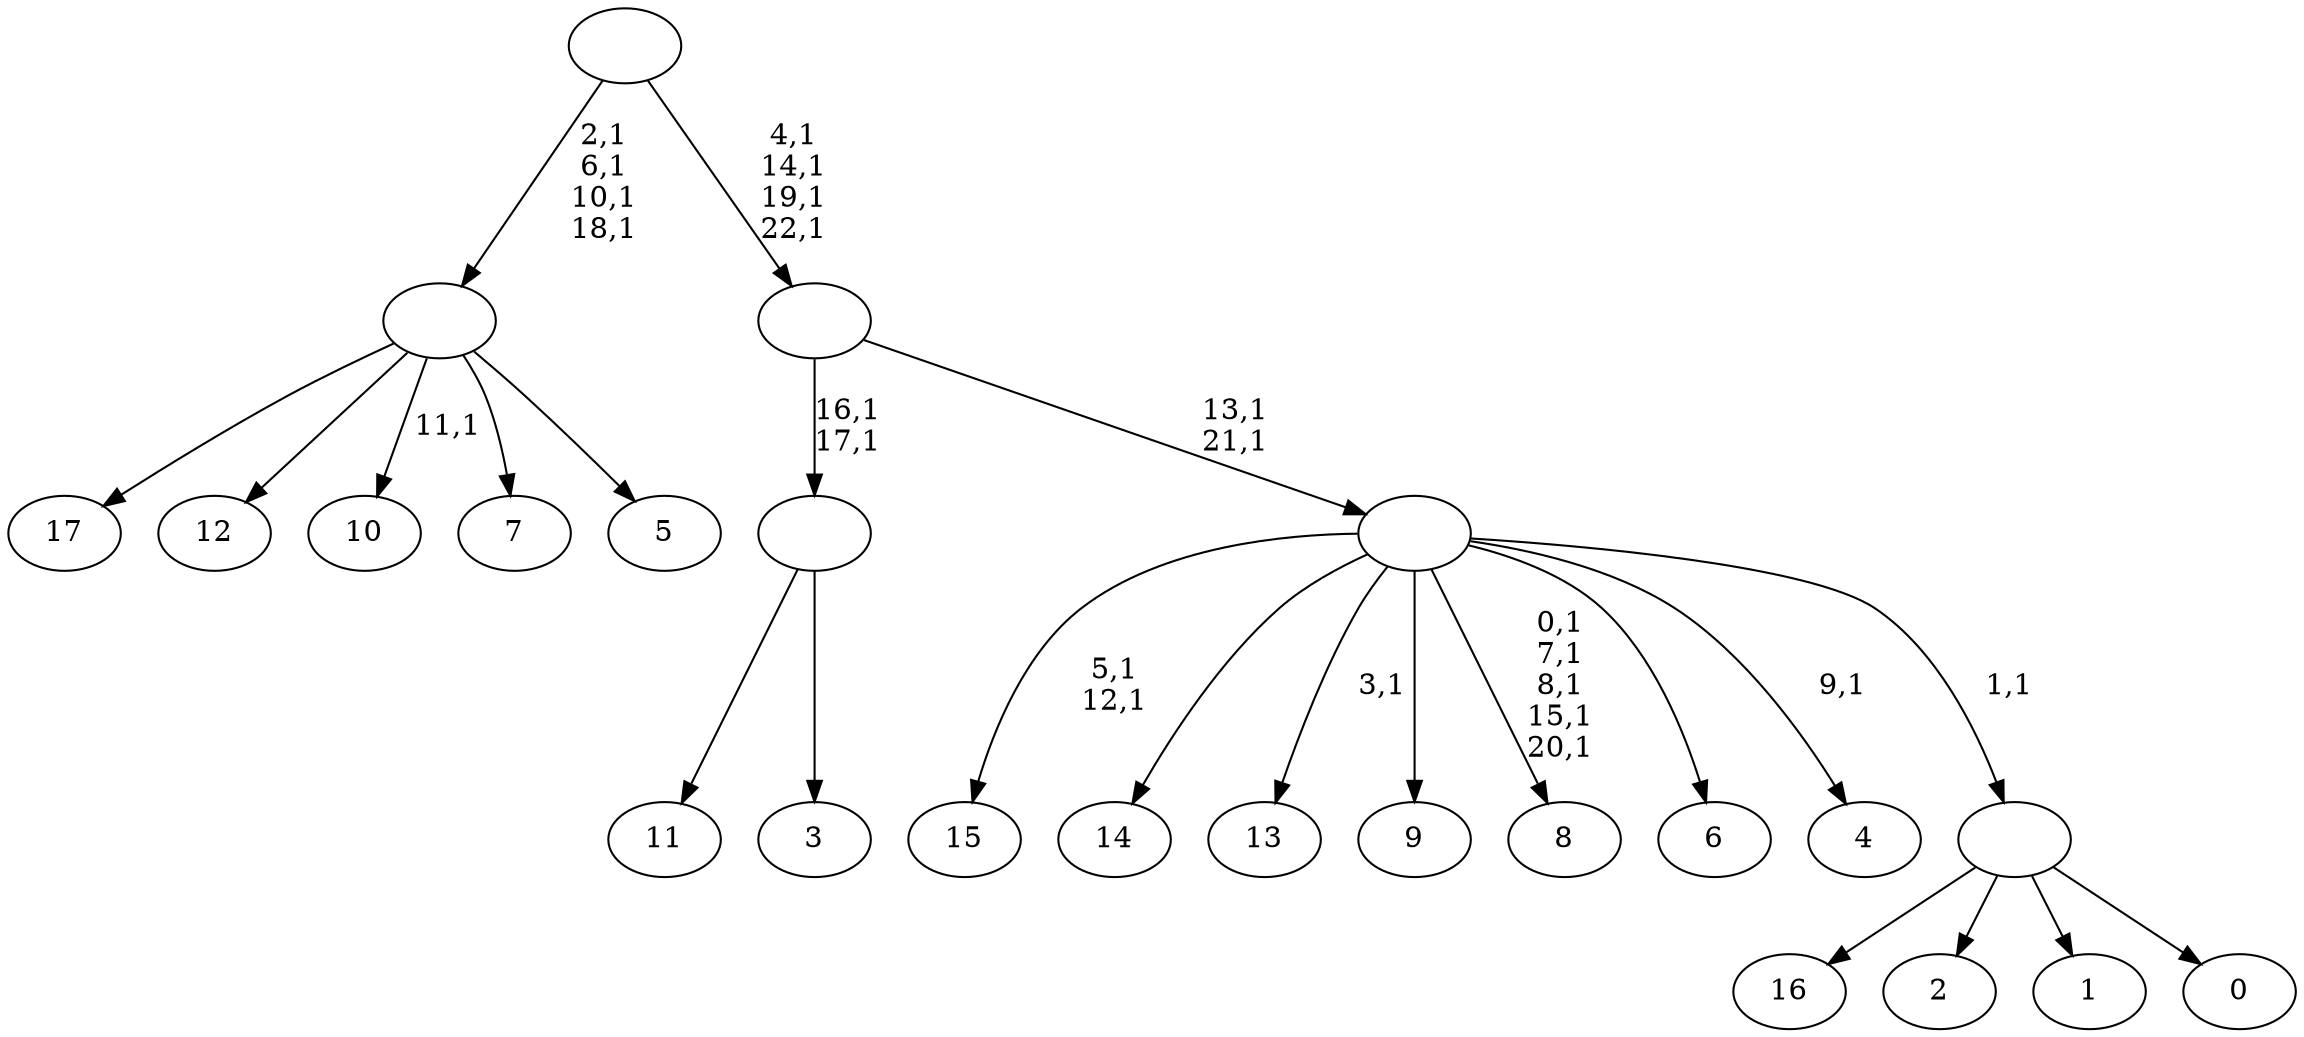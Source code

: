 digraph T {
	41 [label="17"]
	40 [label="16"]
	39 [label="15"]
	36 [label="14"]
	35 [label="13"]
	33 [label="12"]
	32 [label="11"]
	31 [label="10"]
	29 [label="9"]
	28 [label="8"]
	22 [label="7"]
	21 [label="6"]
	20 [label="5"]
	19 [label=""]
	15 [label="4"]
	13 [label="3"]
	12 [label=""]
	10 [label="2"]
	9 [label="1"]
	8 [label="0"]
	7 [label=""]
	6 [label=""]
	4 [label=""]
	0 [label=""]
	19 -> 31 [label="11,1"]
	19 -> 41 [label=""]
	19 -> 33 [label=""]
	19 -> 22 [label=""]
	19 -> 20 [label=""]
	12 -> 32 [label=""]
	12 -> 13 [label=""]
	7 -> 40 [label=""]
	7 -> 10 [label=""]
	7 -> 9 [label=""]
	7 -> 8 [label=""]
	6 -> 15 [label="9,1"]
	6 -> 28 [label="0,1\n7,1\n8,1\n15,1\n20,1"]
	6 -> 35 [label="3,1"]
	6 -> 39 [label="5,1\n12,1"]
	6 -> 36 [label=""]
	6 -> 29 [label=""]
	6 -> 21 [label=""]
	6 -> 7 [label="1,1"]
	4 -> 6 [label="13,1\n21,1"]
	4 -> 12 [label="16,1\n17,1"]
	0 -> 4 [label="4,1\n14,1\n19,1\n22,1"]
	0 -> 19 [label="2,1\n6,1\n10,1\n18,1"]
}
